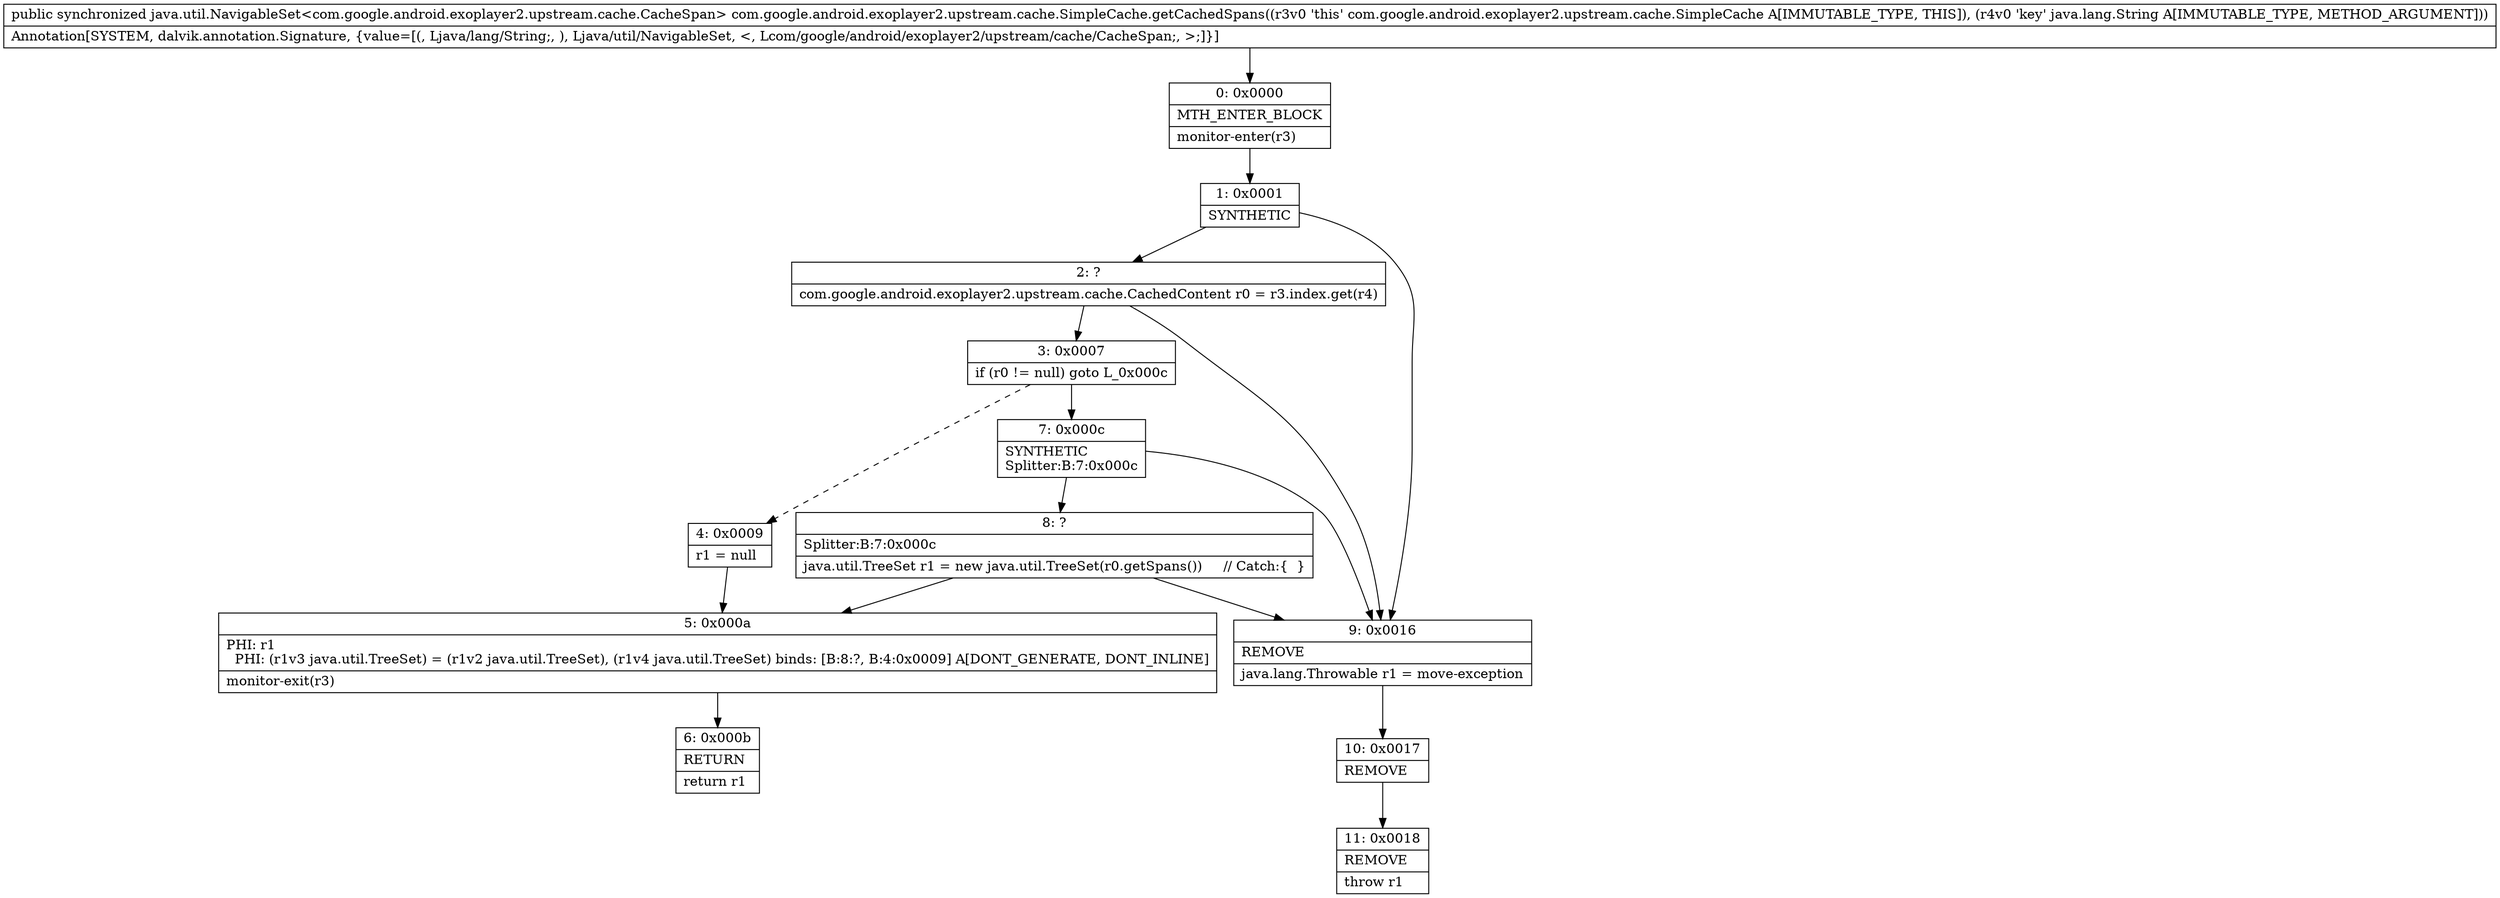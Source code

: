 digraph "CFG forcom.google.android.exoplayer2.upstream.cache.SimpleCache.getCachedSpans(Ljava\/lang\/String;)Ljava\/util\/NavigableSet;" {
Node_0 [shape=record,label="{0\:\ 0x0000|MTH_ENTER_BLOCK\l|monitor\-enter(r3)\l}"];
Node_1 [shape=record,label="{1\:\ 0x0001|SYNTHETIC\l}"];
Node_2 [shape=record,label="{2\:\ ?|com.google.android.exoplayer2.upstream.cache.CachedContent r0 = r3.index.get(r4)\l}"];
Node_3 [shape=record,label="{3\:\ 0x0007|if (r0 != null) goto L_0x000c\l}"];
Node_4 [shape=record,label="{4\:\ 0x0009|r1 = null\l}"];
Node_5 [shape=record,label="{5\:\ 0x000a|PHI: r1 \l  PHI: (r1v3 java.util.TreeSet) = (r1v2 java.util.TreeSet), (r1v4 java.util.TreeSet) binds: [B:8:?, B:4:0x0009] A[DONT_GENERATE, DONT_INLINE]\l|monitor\-exit(r3)\l}"];
Node_6 [shape=record,label="{6\:\ 0x000b|RETURN\l|return r1\l}"];
Node_7 [shape=record,label="{7\:\ 0x000c|SYNTHETIC\lSplitter:B:7:0x000c\l}"];
Node_8 [shape=record,label="{8\:\ ?|Splitter:B:7:0x000c\l|java.util.TreeSet r1 = new java.util.TreeSet(r0.getSpans())     \/\/ Catch:\{  \}\l}"];
Node_9 [shape=record,label="{9\:\ 0x0016|REMOVE\l|java.lang.Throwable r1 = move\-exception\l}"];
Node_10 [shape=record,label="{10\:\ 0x0017|REMOVE\l}"];
Node_11 [shape=record,label="{11\:\ 0x0018|REMOVE\l|throw r1\l}"];
MethodNode[shape=record,label="{public synchronized java.util.NavigableSet\<com.google.android.exoplayer2.upstream.cache.CacheSpan\> com.google.android.exoplayer2.upstream.cache.SimpleCache.getCachedSpans((r3v0 'this' com.google.android.exoplayer2.upstream.cache.SimpleCache A[IMMUTABLE_TYPE, THIS]), (r4v0 'key' java.lang.String A[IMMUTABLE_TYPE, METHOD_ARGUMENT]))  | Annotation[SYSTEM, dalvik.annotation.Signature, \{value=[(, Ljava\/lang\/String;, ), Ljava\/util\/NavigableSet, \<, Lcom\/google\/android\/exoplayer2\/upstream\/cache\/CacheSpan;, \>;]\}]\l}"];
MethodNode -> Node_0;
Node_0 -> Node_1;
Node_1 -> Node_2;
Node_1 -> Node_9;
Node_2 -> Node_9;
Node_2 -> Node_3;
Node_3 -> Node_4[style=dashed];
Node_3 -> Node_7;
Node_4 -> Node_5;
Node_5 -> Node_6;
Node_7 -> Node_8;
Node_7 -> Node_9;
Node_8 -> Node_9;
Node_8 -> Node_5;
Node_9 -> Node_10;
Node_10 -> Node_11;
}

